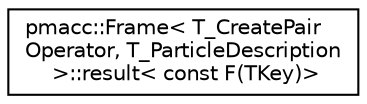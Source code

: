 digraph "Graphical Class Hierarchy"
{
 // LATEX_PDF_SIZE
  edge [fontname="Helvetica",fontsize="10",labelfontname="Helvetica",labelfontsize="10"];
  node [fontname="Helvetica",fontsize="10",shape=record];
  rankdir="LR";
  Node0 [label="pmacc::Frame\< T_CreatePair\lOperator, T_ParticleDescription\l \>::result\< const F(TKey)\>",height=0.2,width=0.4,color="black", fillcolor="white", style="filled",URL="$structpmacc_1_1_frame_1_1result_3_01const_01_f_07_t_key_08_4.html",tooltip=" "];
}
